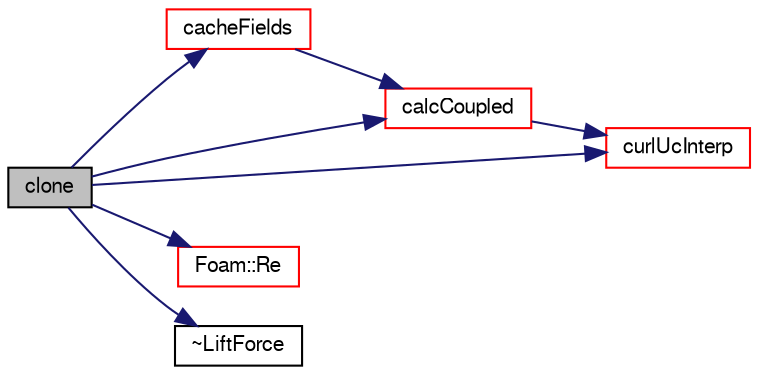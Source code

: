 digraph "clone"
{
  bgcolor="transparent";
  edge [fontname="FreeSans",fontsize="10",labelfontname="FreeSans",labelfontsize="10"];
  node [fontname="FreeSans",fontsize="10",shape=record];
  rankdir="LR";
  Node12 [label="clone",height=0.2,width=0.4,color="black", fillcolor="grey75", style="filled", fontcolor="black"];
  Node12 -> Node13 [color="midnightblue",fontsize="10",style="solid",fontname="FreeSans"];
  Node13 [label="cacheFields",height=0.2,width=0.4,color="red",URL="$a24134.html#a6005414ac27ae3e0b5a783ba216c1906",tooltip="Cache fields. "];
  Node13 -> Node24 [color="midnightblue",fontsize="10",style="solid",fontname="FreeSans"];
  Node24 [label="calcCoupled",height=0.2,width=0.4,color="red",URL="$a24134.html#afaf626ee39da50a44d12588b5cb987d9",tooltip="Calculate the non-coupled force. "];
  Node24 -> Node25 [color="midnightblue",fontsize="10",style="solid",fontname="FreeSans"];
  Node25 [label="curlUcInterp",height=0.2,width=0.4,color="red",URL="$a24134.html#a56ba3e1b8981d3d8394d4f2af2370be0",tooltip="Return the curl of the carrier phase velocity interpolator. "];
  Node12 -> Node24 [color="midnightblue",fontsize="10",style="solid",fontname="FreeSans"];
  Node12 -> Node25 [color="midnightblue",fontsize="10",style="solid",fontname="FreeSans"];
  Node12 -> Node72 [color="midnightblue",fontsize="10",style="solid",fontname="FreeSans"];
  Node72 [label="Foam::Re",height=0.2,width=0.4,color="red",URL="$a21124.html#affa366970bcbe0f7ccf7c85557a3e12b"];
  Node12 -> Node75 [color="midnightblue",fontsize="10",style="solid",fontname="FreeSans"];
  Node75 [label="~LiftForce",height=0.2,width=0.4,color="black",URL="$a24134.html#a9a0751a59f2fdfc6c1631a2acf4dd441",tooltip="Destructor. "];
}
